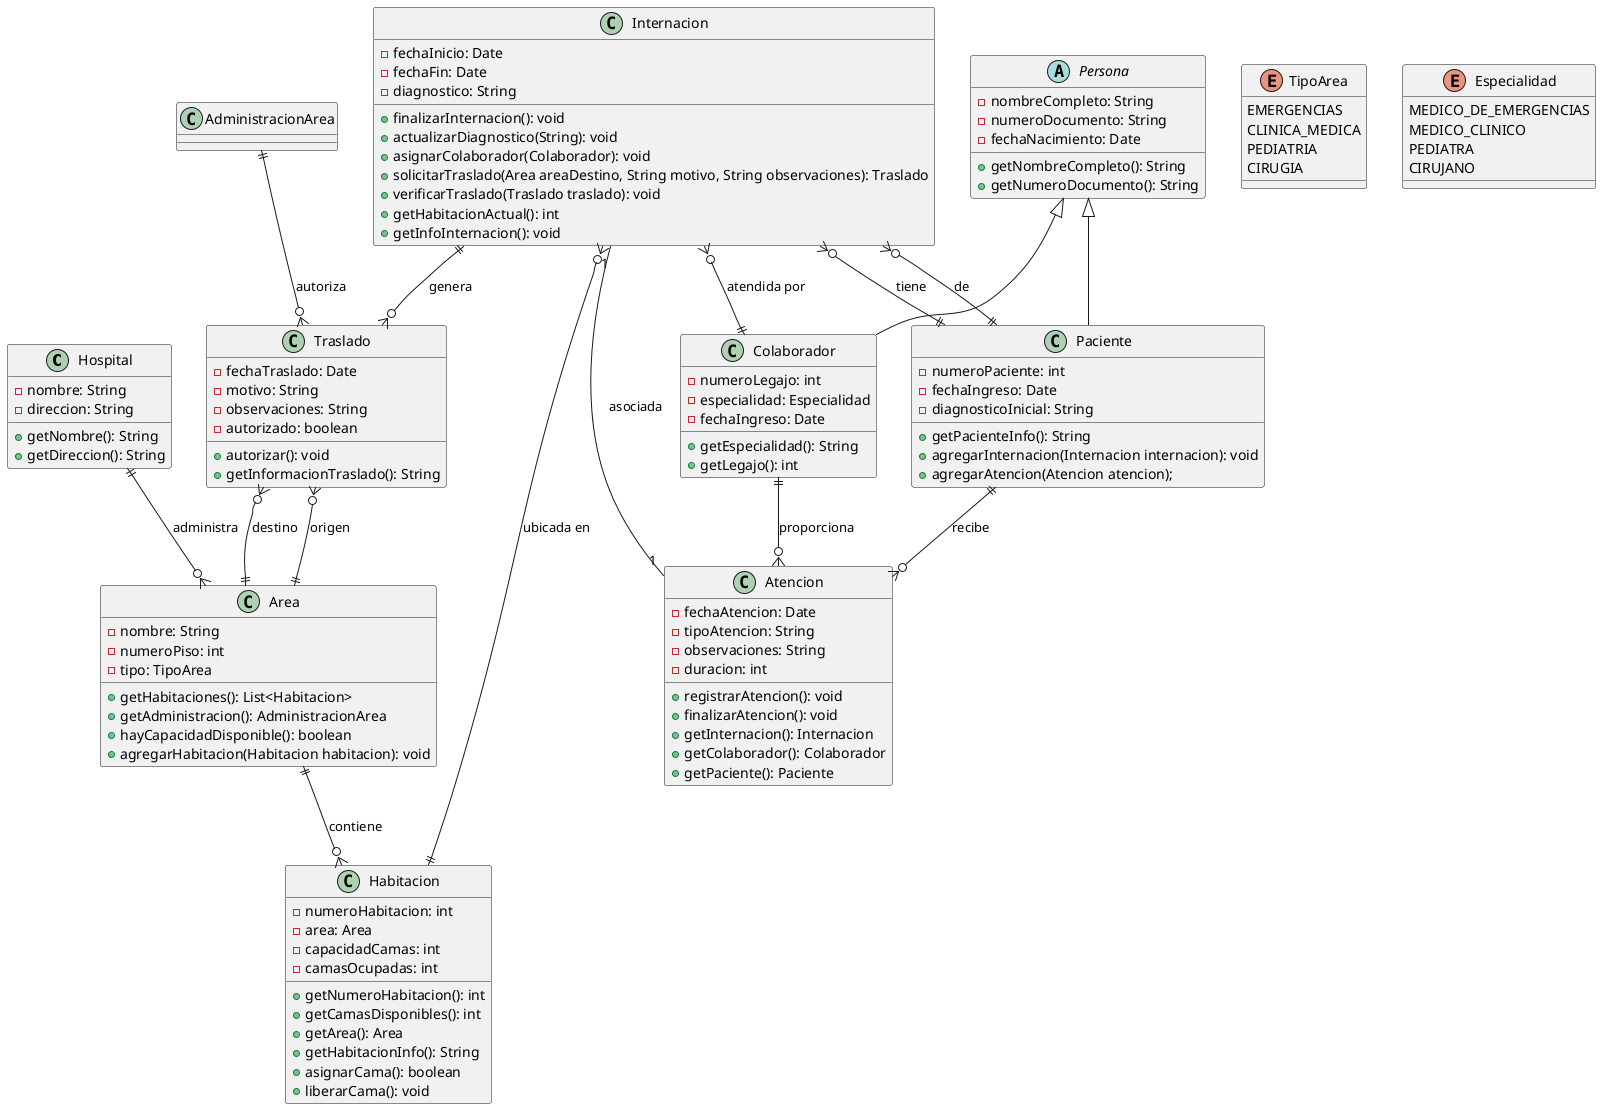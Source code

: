 @startuml
class Hospital {
    -nombre: String
    -direccion: String
    +getNombre(): String
    +getDireccion(): String
}

class Area {
    -nombre: String
    -numeroPiso: int
    -tipo: TipoArea
    +getHabitaciones(): List<Habitacion>
    +getAdministracion(): AdministracionArea
    +hayCapacidadDisponible(): boolean
    +agregarHabitacion(Habitacion habitacion): void
}

class Habitacion {
    -numeroHabitacion: int
    -area: Area
    -capacidadCamas: int
    -camasOcupadas: int
    +getNumeroHabitacion(): int
    +getCamasDisponibles(): int
    +getArea(): Area
    +getHabitacionInfo(): String
    +asignarCama(): boolean
    +liberarCama(): void
}

abstract class Persona {
    -nombreCompleto: String
    -numeroDocumento: String
    -fechaNacimiento: Date
    +getNombreCompleto(): String
    +getNumeroDocumento(): String
}

class Paciente extends Persona {
    -numeroPaciente: int
    -fechaIngreso: Date
    -diagnosticoInicial: String
    +getPacienteInfo(): String
    +agregarInternacion(Internacion internacion): void
    +agregarAtencion(Atencion atencion);
}

class Colaborador extends Persona {
    -numeroLegajo: int
    -especialidad: Especialidad
    -fechaIngreso: Date
    +getEspecialidad(): String
    +getLegajo(): int
}

class Internacion {
    -fechaInicio: Date
    -fechaFin: Date
    -diagnostico: String
    +finalizarInternacion(): void
    +actualizarDiagnostico(String): void
    +asignarColaborador(Colaborador): void
    +solicitarTraslado(Area areaDestino, String motivo, String observaciones): Traslado
    +verificarTraslado(Traslado traslado): void
    +getHabitacionActual(): int
    +getInfoInternacion(): void
}

class Traslado {
    -fechaTraslado: Date
    -motivo: String
    -observaciones: String
    -autorizado: boolean
    +autorizar(): void
    +getInformacionTraslado(): String
}

class Atencion {
    -fechaAtencion: Date
    -tipoAtencion: String
    -observaciones: String
    -duracion: int
    +registrarAtencion(): void
    +finalizarAtencion(): void
    +getInternacion(): Internacion
    +getColaborador(): Colaborador
    +getPaciente(): Paciente
}

enum TipoArea {
    EMERGENCIAS
    CLINICA_MEDICA
    PEDIATRIA
    CIRUGIA
}

enum Especialidad {
    MEDICO_DE_EMERGENCIAS
    MEDICO_CLINICO
    PEDIATRA
    CIRUJANO
}


' Relaciones mejoradas
Hospital ||--o{ Area : "administra"
Area ||--o{ Habitacion : "contiene"
Paciente ||--o{ Internacion : "tiene"
Internacion }o--|| Paciente : "de"
Internacion }o--|| Colaborador : "atendida por"
Internacion }o--|| Habitacion : "ubicada en"
Internacion ||--o{ Traslado : "genera"
Traslado }o--|| Area : "origen"
Traslado }o--|| Area : "destino"
AdministracionArea ||--o{ Traslado : "autoriza"
Colaborador ||--o{ Atencion : "proporciona"
Paciente ||--o{ Atencion : "recibe"
Atencion "1" -- "1" Internacion : asociada

@enduml